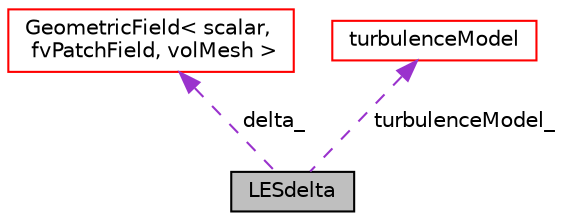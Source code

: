 digraph "LESdelta"
{
  bgcolor="transparent";
  edge [fontname="Helvetica",fontsize="10",labelfontname="Helvetica",labelfontsize="10"];
  node [fontname="Helvetica",fontsize="10",shape=record];
  Node1 [label="LESdelta",height=0.2,width=0.4,color="black", fillcolor="grey75", style="filled", fontcolor="black"];
  Node2 -> Node1 [dir="back",color="darkorchid3",fontsize="10",style="dashed",label=" delta_" ,fontname="Helvetica"];
  Node2 [label="GeometricField\< scalar,\l fvPatchField, volMesh \>",height=0.2,width=0.4,color="red",URL="$a00930.html"];
  Node3 -> Node1 [dir="back",color="darkorchid3",fontsize="10",style="dashed",label=" turbulenceModel_" ,fontname="Helvetica"];
  Node3 [label="turbulenceModel",height=0.2,width=0.4,color="red",URL="$a02785.html",tooltip="Abstract base class for turbulence models (RAS, LES and laminar). "];
}
